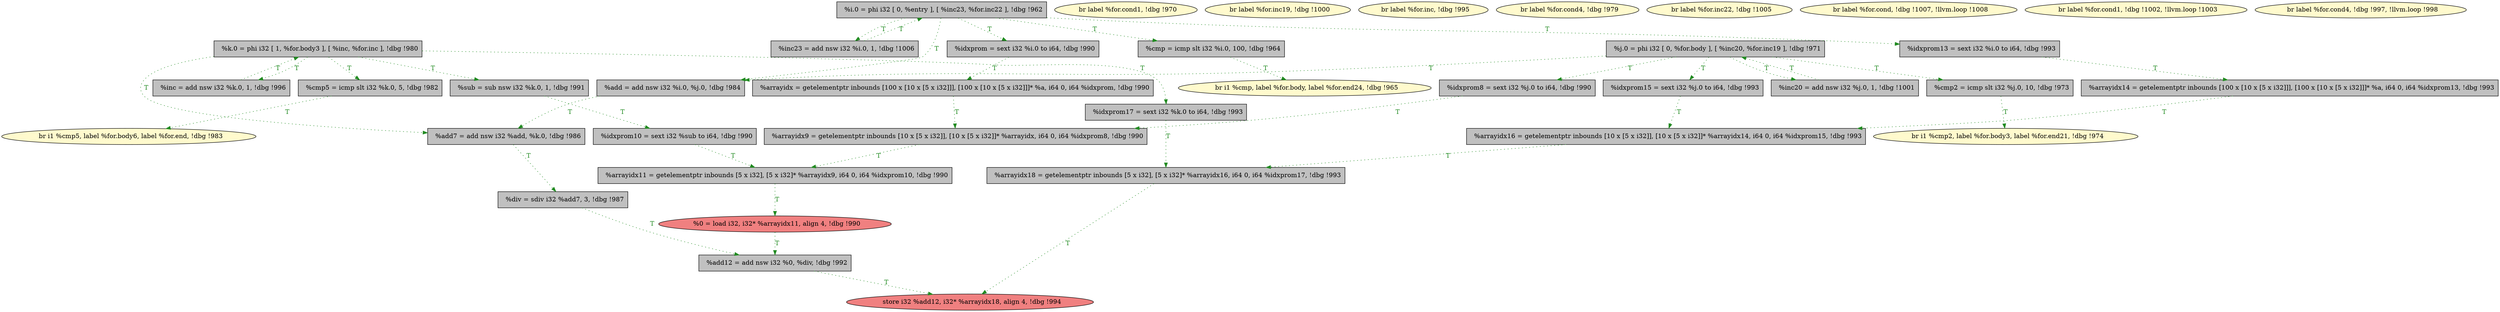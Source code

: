 
digraph G {


node384 [fillcolor=grey,label="  %arrayidx18 = getelementptr inbounds [5 x i32], [5 x i32]* %arrayidx16, i64 0, i64 %idxprom17, !dbg !993",shape=rectangle,style=filled ]
node382 [fillcolor=grey,label="  %add12 = add nsw i32 %0, %div, !dbg !992",shape=rectangle,style=filled ]
node362 [fillcolor=lemonchiffon,label="  br label %for.cond1, !dbg !970",shape=ellipse,style=filled ]
node377 [fillcolor=grey,label="  %sub = sub nsw i32 %k.0, 1, !dbg !991",shape=rectangle,style=filled ]
node355 [fillcolor=grey,label="  %arrayidx16 = getelementptr inbounds [10 x [5 x i32]], [10 x [5 x i32]]* %arrayidx14, i64 0, i64 %idxprom15, !dbg !993",shape=rectangle,style=filled ]
node357 [fillcolor=lemonchiffon,label="  br i1 %cmp5, label %for.body6, label %for.end, !dbg !983",shape=ellipse,style=filled ]
node361 [fillcolor=lemonchiffon,label="  br i1 %cmp, label %for.body, label %for.end24, !dbg !965",shape=ellipse,style=filled ]
node354 [fillcolor=lemonchiffon,label="  br i1 %cmp2, label %for.body3, label %for.end21, !dbg !974",shape=ellipse,style=filled ]
node353 [fillcolor=grey,label="  %inc = add nsw i32 %k.0, 1, !dbg !996",shape=rectangle,style=filled ]
node371 [fillcolor=grey,label="  %idxprom15 = sext i32 %j.0 to i64, !dbg !993",shape=rectangle,style=filled ]
node356 [fillcolor=lemonchiffon,label="  br label %for.inc19, !dbg !1000",shape=ellipse,style=filled ]
node379 [fillcolor=grey,label="  %cmp2 = icmp slt i32 %j.0, 10, !dbg !973",shape=rectangle,style=filled ]
node352 [fillcolor=grey,label="  %arrayidx9 = getelementptr inbounds [10 x [5 x i32]], [10 x [5 x i32]]* %arrayidx, i64 0, i64 %idxprom8, !dbg !990",shape=rectangle,style=filled ]
node374 [fillcolor=grey,label="  %arrayidx = getelementptr inbounds [100 x [10 x [5 x i32]]], [100 x [10 x [5 x i32]]]* %a, i64 0, i64 %idxprom, !dbg !990",shape=rectangle,style=filled ]
node346 [fillcolor=lemonchiffon,label="  br label %for.inc, !dbg !995",shape=ellipse,style=filled ]
node348 [fillcolor=lemonchiffon,label="  br label %for.cond4, !dbg !979",shape=ellipse,style=filled ]
node349 [fillcolor=grey,label="  %inc23 = add nsw i32 %i.0, 1, !dbg !1006",shape=rectangle,style=filled ]
node380 [fillcolor=grey,label="  %idxprom10 = sext i32 %sub to i64, !dbg !990",shape=rectangle,style=filled ]
node351 [fillcolor=grey,label="  %cmp5 = icmp slt i32 %k.0, 5, !dbg !982",shape=rectangle,style=filled ]
node378 [fillcolor=lemonchiffon,label="  br label %for.inc22, !dbg !1005",shape=ellipse,style=filled ]
node364 [fillcolor=grey,label="  %cmp = icmp slt i32 %i.0, 100, !dbg !964",shape=rectangle,style=filled ]
node383 [fillcolor=grey,label="  %idxprom17 = sext i32 %k.0 to i64, !dbg !993",shape=rectangle,style=filled ]
node370 [fillcolor=grey,label="  %add7 = add nsw i32 %add, %k.0, !dbg !986",shape=rectangle,style=filled ]
node350 [fillcolor=grey,label="  %arrayidx11 = getelementptr inbounds [5 x i32], [5 x i32]* %arrayidx9, i64 0, i64 %idxprom10, !dbg !990",shape=rectangle,style=filled ]
node363 [fillcolor=lemonchiffon,label="  br label %for.cond, !dbg !1007, !llvm.loop !1008",shape=ellipse,style=filled ]
node365 [fillcolor=grey,label="  %idxprom13 = sext i32 %i.0 to i64, !dbg !993",shape=rectangle,style=filled ]
node360 [fillcolor=grey,label="  %div = sdiv i32 %add7, 3, !dbg !987",shape=rectangle,style=filled ]
node366 [fillcolor=grey,label="  %j.0 = phi i32 [ 0, %for.body ], [ %inc20, %for.inc19 ], !dbg !971",shape=rectangle,style=filled ]
node372 [fillcolor=lightcoral,label="  store i32 %add12, i32* %arrayidx18, align 4, !dbg !994",shape=ellipse,style=filled ]
node367 [fillcolor=grey,label="  %k.0 = phi i32 [ 1, %for.body3 ], [ %inc, %for.inc ], !dbg !980",shape=rectangle,style=filled ]
node358 [fillcolor=grey,label="  %arrayidx14 = getelementptr inbounds [100 x [10 x [5 x i32]]], [100 x [10 x [5 x i32]]]* %a, i64 0, i64 %idxprom13, !dbg !993",shape=rectangle,style=filled ]
node368 [fillcolor=lemonchiffon,label="  br label %for.cond1, !dbg !1002, !llvm.loop !1003",shape=ellipse,style=filled ]
node369 [fillcolor=grey,label="  %add = add nsw i32 %i.0, %j.0, !dbg !984",shape=rectangle,style=filled ]
node347 [fillcolor=grey,label="  %inc20 = add nsw i32 %j.0, 1, !dbg !1001",shape=rectangle,style=filled ]
node375 [fillcolor=grey,label="  %idxprom8 = sext i32 %j.0 to i64, !dbg !990",shape=rectangle,style=filled ]
node359 [fillcolor=grey,label="  %i.0 = phi i32 [ 0, %entry ], [ %inc23, %for.inc22 ], !dbg !962",shape=rectangle,style=filled ]
node373 [fillcolor=grey,label="  %idxprom = sext i32 %i.0 to i64, !dbg !990",shape=rectangle,style=filled ]
node376 [fillcolor=lemonchiffon,label="  br label %for.cond4, !dbg !997, !llvm.loop !998",shape=ellipse,style=filled ]
node381 [fillcolor=lightcoral,label="  %0 = load i32, i32* %arrayidx11, align 4, !dbg !990",shape=ellipse,style=filled ]

node381->node382 [style=dotted,color=forestgreen,label="T",fontcolor=forestgreen ]
node377->node380 [style=dotted,color=forestgreen,label="T",fontcolor=forestgreen ]
node351->node357 [style=dotted,color=forestgreen,label="T",fontcolor=forestgreen ]
node355->node384 [style=dotted,color=forestgreen,label="T",fontcolor=forestgreen ]
node359->node365 [style=dotted,color=forestgreen,label="T",fontcolor=forestgreen ]
node360->node382 [style=dotted,color=forestgreen,label="T",fontcolor=forestgreen ]
node369->node370 [style=dotted,color=forestgreen,label="T",fontcolor=forestgreen ]
node359->node373 [style=dotted,color=forestgreen,label="T",fontcolor=forestgreen ]
node366->node347 [style=dotted,color=forestgreen,label="T",fontcolor=forestgreen ]
node358->node355 [style=dotted,color=forestgreen,label="T",fontcolor=forestgreen ]
node383->node384 [style=dotted,color=forestgreen,label="T",fontcolor=forestgreen ]
node367->node351 [style=dotted,color=forestgreen,label="T",fontcolor=forestgreen ]
node350->node381 [style=dotted,color=forestgreen,label="T",fontcolor=forestgreen ]
node367->node383 [style=dotted,color=forestgreen,label="T",fontcolor=forestgreen ]
node365->node358 [style=dotted,color=forestgreen,label="T",fontcolor=forestgreen ]
node379->node354 [style=dotted,color=forestgreen,label="T",fontcolor=forestgreen ]
node366->node371 [style=dotted,color=forestgreen,label="T",fontcolor=forestgreen ]
node359->node369 [style=dotted,color=forestgreen,label="T",fontcolor=forestgreen ]
node353->node367 [style=dotted,color=forestgreen,label="T",fontcolor=forestgreen ]
node370->node360 [style=dotted,color=forestgreen,label="T",fontcolor=forestgreen ]
node366->node375 [style=dotted,color=forestgreen,label="T",fontcolor=forestgreen ]
node366->node379 [style=dotted,color=forestgreen,label="T",fontcolor=forestgreen ]
node359->node364 [style=dotted,color=forestgreen,label="T",fontcolor=forestgreen ]
node380->node350 [style=dotted,color=forestgreen,label="T",fontcolor=forestgreen ]
node367->node353 [style=dotted,color=forestgreen,label="T",fontcolor=forestgreen ]
node347->node366 [style=dotted,color=forestgreen,label="T",fontcolor=forestgreen ]
node382->node372 [style=dotted,color=forestgreen,label="T",fontcolor=forestgreen ]
node349->node359 [style=dotted,color=forestgreen,label="T",fontcolor=forestgreen ]
node352->node350 [style=dotted,color=forestgreen,label="T",fontcolor=forestgreen ]
node359->node349 [style=dotted,color=forestgreen,label="T",fontcolor=forestgreen ]
node374->node352 [style=dotted,color=forestgreen,label="T",fontcolor=forestgreen ]
node364->node361 [style=dotted,color=forestgreen,label="T",fontcolor=forestgreen ]
node366->node369 [style=dotted,color=forestgreen,label="T",fontcolor=forestgreen ]
node373->node374 [style=dotted,color=forestgreen,label="T",fontcolor=forestgreen ]
node375->node352 [style=dotted,color=forestgreen,label="T",fontcolor=forestgreen ]
node367->node377 [style=dotted,color=forestgreen,label="T",fontcolor=forestgreen ]
node384->node372 [style=dotted,color=forestgreen,label="T",fontcolor=forestgreen ]
node367->node370 [style=dotted,color=forestgreen,label="T",fontcolor=forestgreen ]
node371->node355 [style=dotted,color=forestgreen,label="T",fontcolor=forestgreen ]


}
